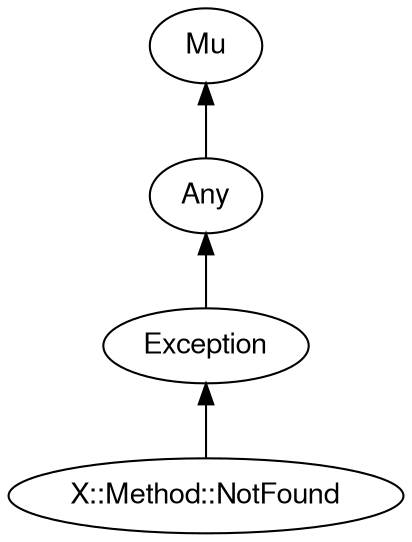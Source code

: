 digraph "perl6-type-graph" {
    rankdir=BT;
    splines=polyline;
    overlap=false; 
    // Types
    "X::Method::NotFound" [color="#000000", fontcolor="#000000", href="/type/X::Method::NotFound", fontname="FreeSans"];
    "Mu" [color="#000000", fontcolor="#000000", href="/type/Mu", fontname="FreeSans"];
    "Any" [color="#000000", fontcolor="#000000", href="/type/Any", fontname="FreeSans"];
    "Exception" [color="#000000", fontcolor="#000000", href="/type/Exception", fontname="FreeSans"];

    // Superclasses
    "X::Method::NotFound" -> "Exception" [color="#000000"];
    "Any" -> "Mu" [color="#000000"];
    "Exception" -> "Any" [color="#000000"];

    // Roles
}
